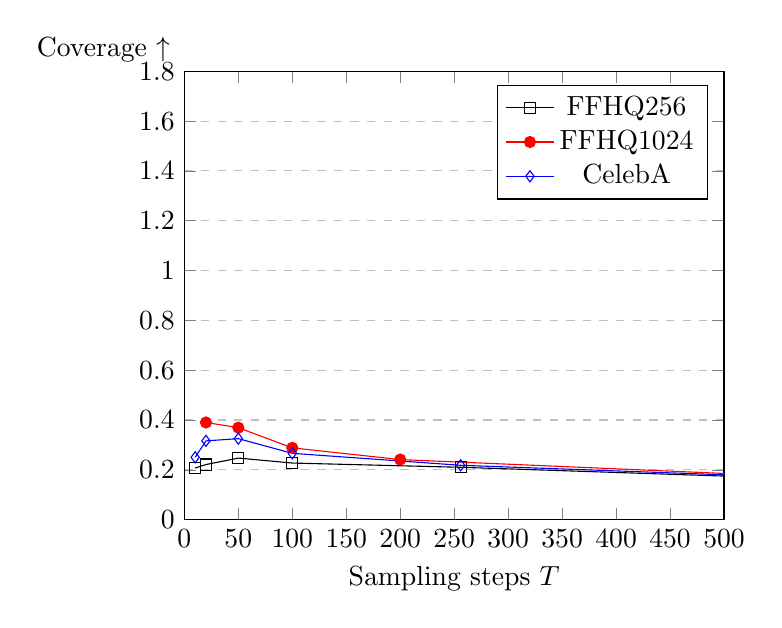 \begin{tikzpicture}
\begin{axis}[
y label style={at={(axis description cs:-0.15,1.0)},rotate=-90,anchor=south},
title={},
xlabel={Sampling steps $T$},
ylabel={Coverage $\uparrow$},
xmin=0, xmax=500,
ymin=0.0, ymax=1.8,
xtick={0,50,100,150,200,250,300,350,400,450,500},
ytick={0.0,0.2,0.4,0.6,0.8,1.0,1.2,1.4,1.6,1.8},
legend pos=north east,
ymajorgrids=true,
grid style=dashed,
]\addplot[color=black, mark=square]
coordinates {(10.0, 0.207)(20.0, 0.221)(50.0, 0.247)(100.0, 0.227)(256.0, 0.21)(512.0, 0.173)};
\addlegendentry{FFHQ256}
\addplot[color=red, mark=*]
coordinates {(20.0, 0.39)(50.0, 0.369)(100.0, 0.288)(200.0, 0.241)(512.0, 0.183)(1024.0, 0.145)};
\addlegendentry{FFHQ1024}
\addplot[color=blue, mark=diamond]
coordinates {(10.0, 0.25)(20.0, 0.316)(50.0, 0.325)(100.0, 0.266)(256.0, 0.218)(512.0, 0.178)};
\addlegendentry{CelebA}
\end{axis}
\end{tikzpicture}
